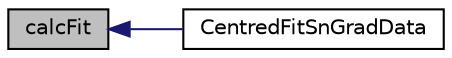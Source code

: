 digraph "calcFit"
{
  bgcolor="transparent";
  edge [fontname="Helvetica",fontsize="10",labelfontname="Helvetica",labelfontsize="10"];
  node [fontname="Helvetica",fontsize="10",shape=record];
  rankdir="LR";
  Node1 [label="calcFit",height=0.2,width=0.4,color="black", fillcolor="grey75", style="filled" fontcolor="black"];
  Node1 -> Node2 [dir="back",color="midnightblue",fontsize="10",style="solid",fontname="Helvetica"];
  Node2 [label="CentredFitSnGradData",height=0.2,width=0.4,color="black",URL="$classFoam_1_1CentredFitSnGradData.html#ad191b4411ae3c2845b42c5a89492fe6c",tooltip="Construct from components. "];
}
